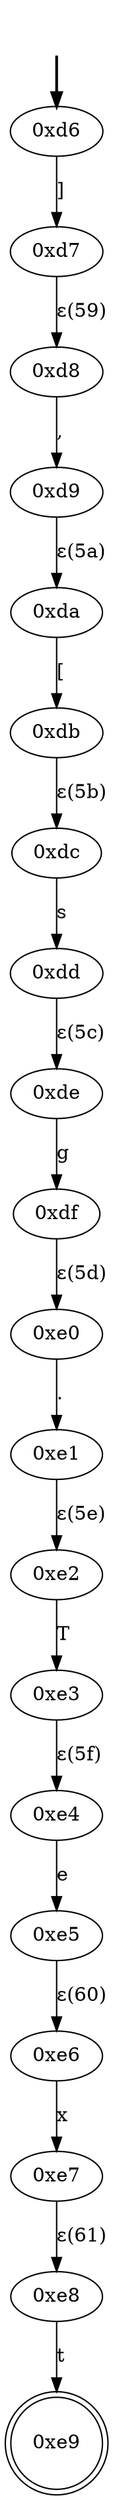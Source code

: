 digraph {
	fake [style=invisible]
	"0xd6" [root=true]
	"0xd7"
	"0xd8"
	"0xd9"
	"0xda"
	"0xdb"
	"0xdc"
	"0xdd"
	"0xde"
	"0xdf"
	"0xe0"
	"0xe1"
	"0xe2"
	"0xe3"
	"0xe4"
	"0xe5"
	"0xe6"
	"0xe7"
	"0xe8"
	"0xe9" [shape=doublecircle]
	fake -> "0xd6" [style=bold]
	"0xd6" -> "0xd7" [label="]"]
	"0xd8" -> "0xd9" [label=","]
	"0xd7" -> "0xd8" [label="ε(59)"]
	"0xda" -> "0xdb" [label="["]
	"0xd9" -> "0xda" [label="ε(5a)"]
	"0xdc" -> "0xdd" [label=s]
	"0xdb" -> "0xdc" [label="ε(5b)"]
	"0xde" -> "0xdf" [label=g]
	"0xdd" -> "0xde" [label="ε(5c)"]
	"0xe0" -> "0xe1" [label="."]
	"0xdf" -> "0xe0" [label="ε(5d)"]
	"0xe2" -> "0xe3" [label=T]
	"0xe1" -> "0xe2" [label="ε(5e)"]
	"0xe4" -> "0xe5" [label=e]
	"0xe3" -> "0xe4" [label="ε(5f)"]
	"0xe6" -> "0xe7" [label=x]
	"0xe5" -> "0xe6" [label="ε(60)"]
	"0xe8" -> "0xe9" [label=t]
	"0xe7" -> "0xe8" [label="ε(61)"]
}
